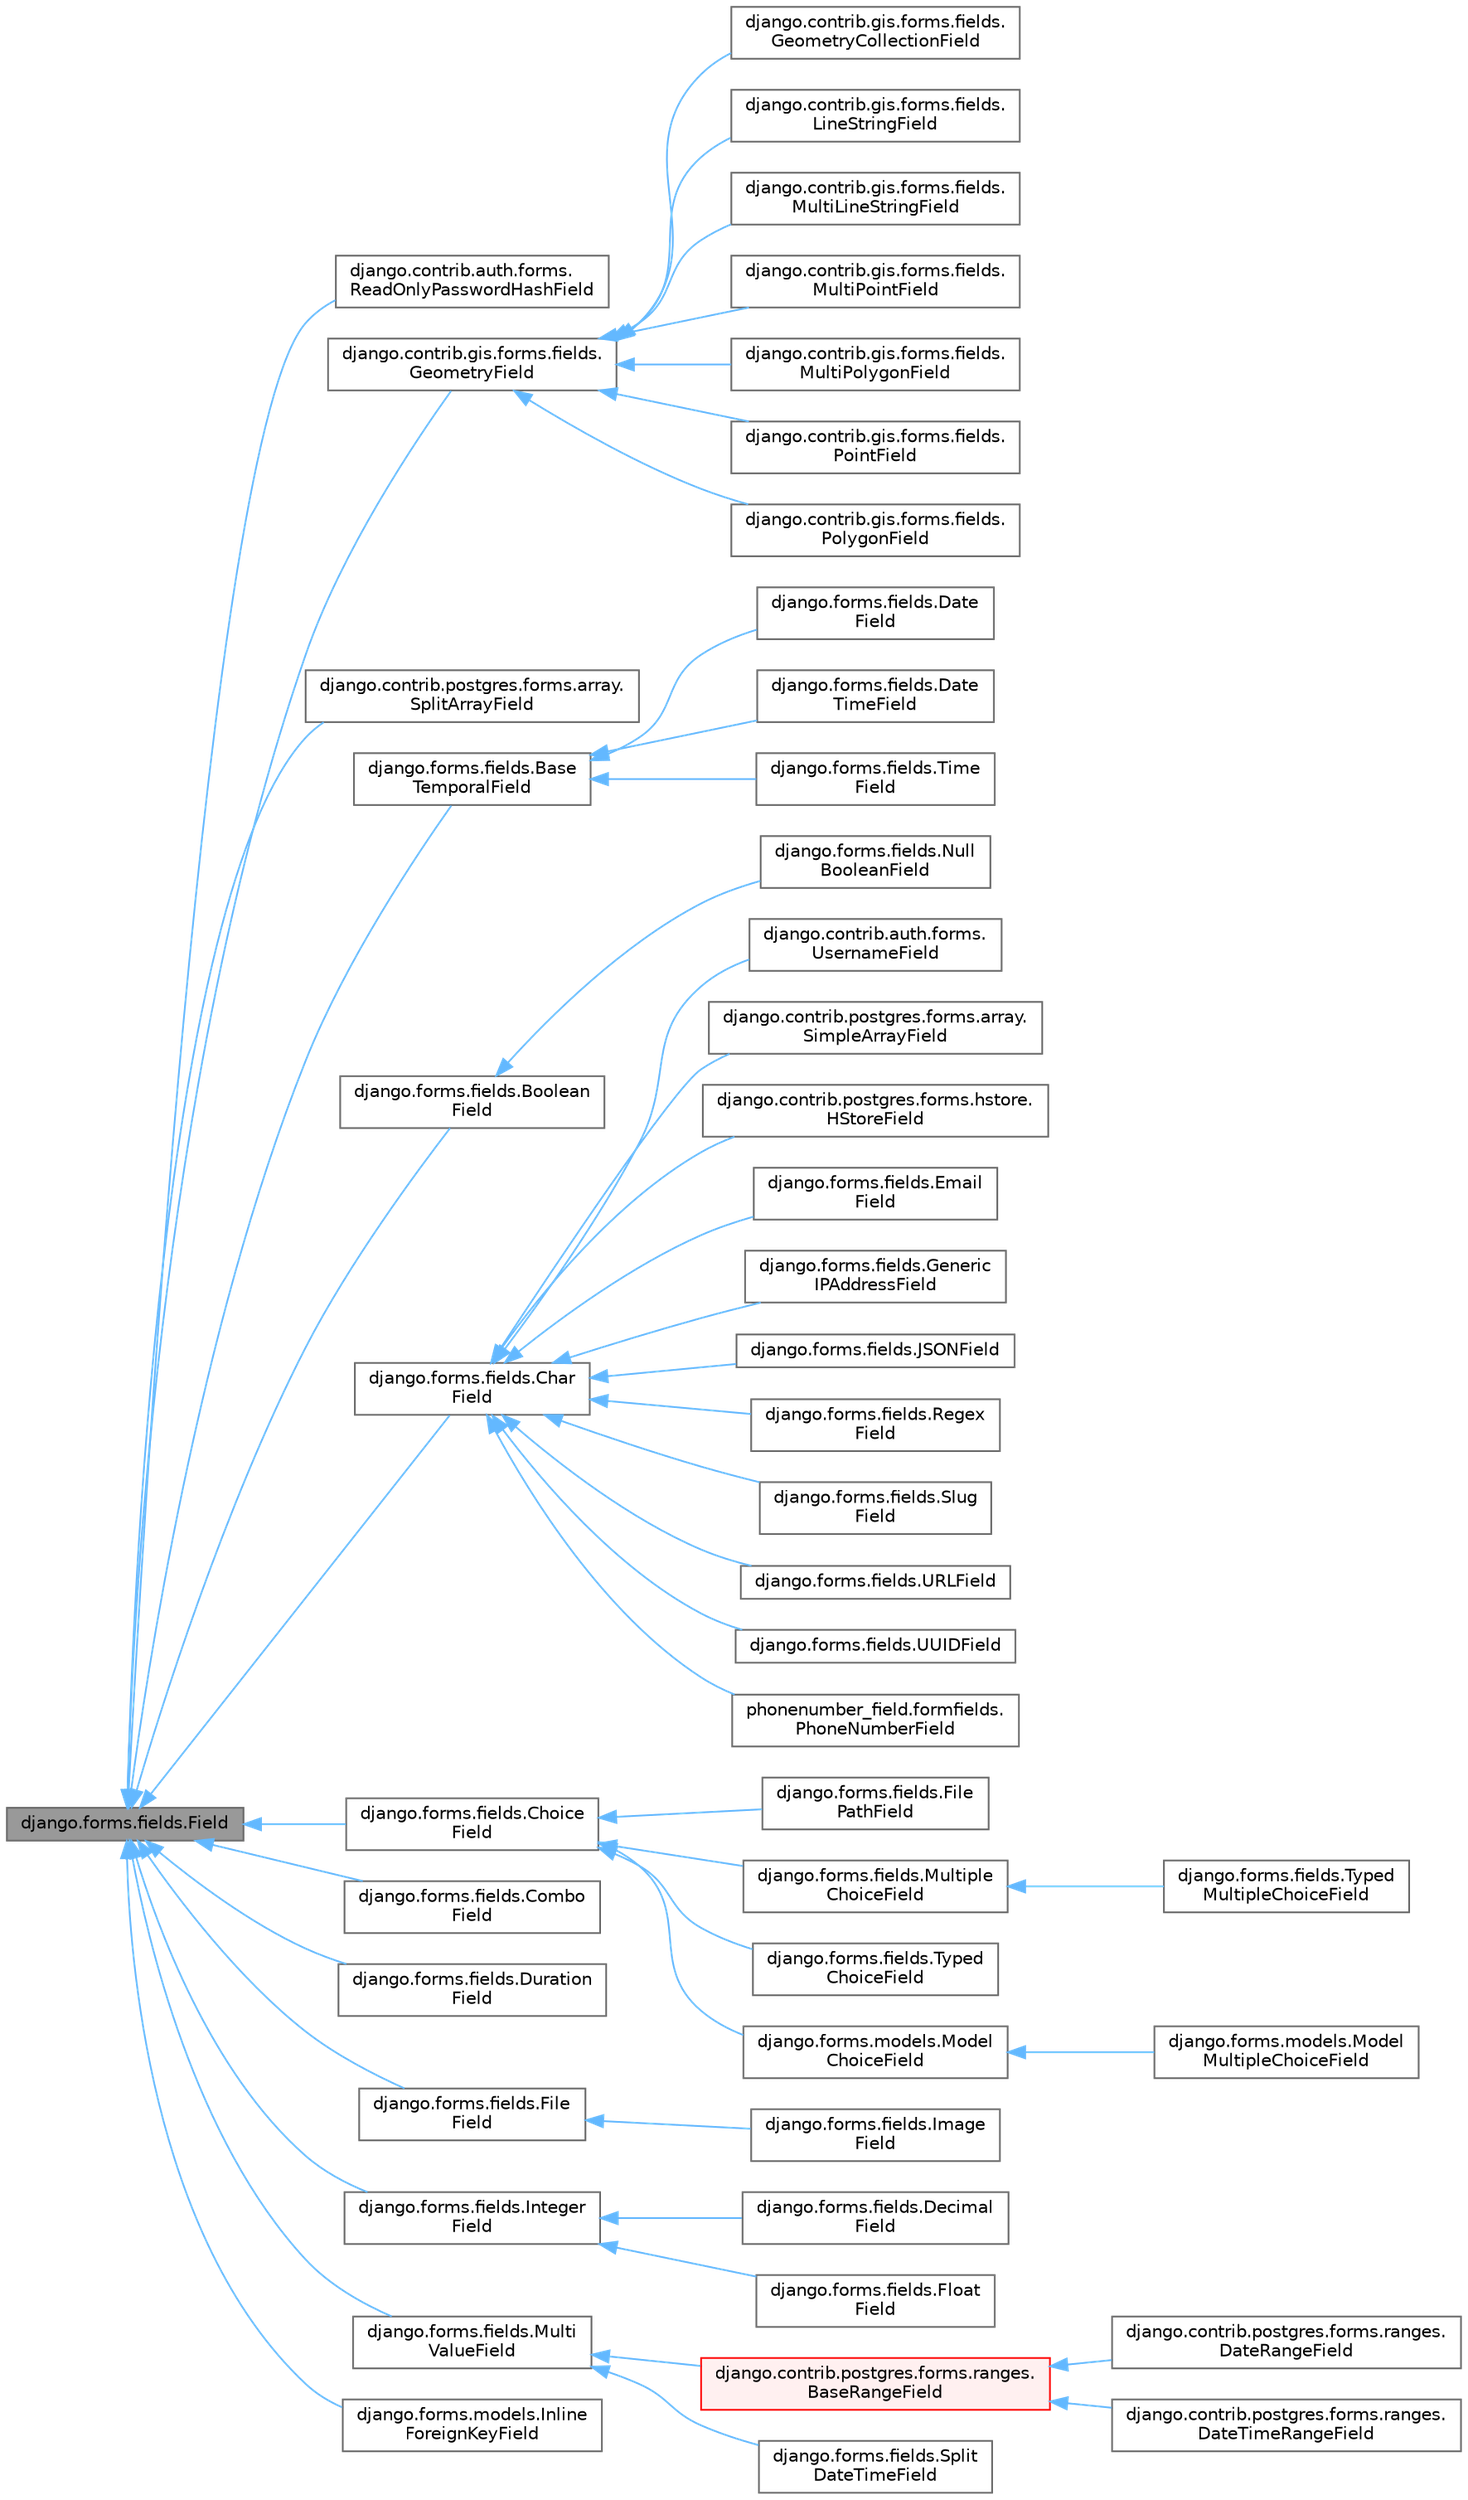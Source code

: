digraph "django.forms.fields.Field"
{
 // LATEX_PDF_SIZE
  bgcolor="transparent";
  edge [fontname=Helvetica,fontsize=10,labelfontname=Helvetica,labelfontsize=10];
  node [fontname=Helvetica,fontsize=10,shape=box,height=0.2,width=0.4];
  rankdir="LR";
  Node1 [id="Node000001",label="django.forms.fields.Field",height=0.2,width=0.4,color="gray40", fillcolor="grey60", style="filled", fontcolor="black",tooltip=" "];
  Node1 -> Node2 [id="edge1_Node000001_Node000002",dir="back",color="steelblue1",style="solid",tooltip=" "];
  Node2 [id="Node000002",label="django.contrib.auth.forms.\lReadOnlyPasswordHashField",height=0.2,width=0.4,color="gray40", fillcolor="white", style="filled",URL="$classdjango_1_1contrib_1_1auth_1_1forms_1_1_read_only_password_hash_field.html",tooltip=" "];
  Node1 -> Node3 [id="edge2_Node000001_Node000003",dir="back",color="steelblue1",style="solid",tooltip=" "];
  Node3 [id="Node000003",label="django.contrib.gis.forms.fields.\lGeometryField",height=0.2,width=0.4,color="gray40", fillcolor="white", style="filled",URL="$classdjango_1_1contrib_1_1gis_1_1forms_1_1fields_1_1_geometry_field.html",tooltip=" "];
  Node3 -> Node4 [id="edge3_Node000003_Node000004",dir="back",color="steelblue1",style="solid",tooltip=" "];
  Node4 [id="Node000004",label="django.contrib.gis.forms.fields.\lGeometryCollectionField",height=0.2,width=0.4,color="gray40", fillcolor="white", style="filled",URL="$classdjango_1_1contrib_1_1gis_1_1forms_1_1fields_1_1_geometry_collection_field.html",tooltip=" "];
  Node3 -> Node5 [id="edge4_Node000003_Node000005",dir="back",color="steelblue1",style="solid",tooltip=" "];
  Node5 [id="Node000005",label="django.contrib.gis.forms.fields.\lLineStringField",height=0.2,width=0.4,color="gray40", fillcolor="white", style="filled",URL="$classdjango_1_1contrib_1_1gis_1_1forms_1_1fields_1_1_line_string_field.html",tooltip=" "];
  Node3 -> Node6 [id="edge5_Node000003_Node000006",dir="back",color="steelblue1",style="solid",tooltip=" "];
  Node6 [id="Node000006",label="django.contrib.gis.forms.fields.\lMultiLineStringField",height=0.2,width=0.4,color="gray40", fillcolor="white", style="filled",URL="$classdjango_1_1contrib_1_1gis_1_1forms_1_1fields_1_1_multi_line_string_field.html",tooltip=" "];
  Node3 -> Node7 [id="edge6_Node000003_Node000007",dir="back",color="steelblue1",style="solid",tooltip=" "];
  Node7 [id="Node000007",label="django.contrib.gis.forms.fields.\lMultiPointField",height=0.2,width=0.4,color="gray40", fillcolor="white", style="filled",URL="$classdjango_1_1contrib_1_1gis_1_1forms_1_1fields_1_1_multi_point_field.html",tooltip=" "];
  Node3 -> Node8 [id="edge7_Node000003_Node000008",dir="back",color="steelblue1",style="solid",tooltip=" "];
  Node8 [id="Node000008",label="django.contrib.gis.forms.fields.\lMultiPolygonField",height=0.2,width=0.4,color="gray40", fillcolor="white", style="filled",URL="$classdjango_1_1contrib_1_1gis_1_1forms_1_1fields_1_1_multi_polygon_field.html",tooltip=" "];
  Node3 -> Node9 [id="edge8_Node000003_Node000009",dir="back",color="steelblue1",style="solid",tooltip=" "];
  Node9 [id="Node000009",label="django.contrib.gis.forms.fields.\lPointField",height=0.2,width=0.4,color="gray40", fillcolor="white", style="filled",URL="$classdjango_1_1contrib_1_1gis_1_1forms_1_1fields_1_1_point_field.html",tooltip=" "];
  Node3 -> Node10 [id="edge9_Node000003_Node000010",dir="back",color="steelblue1",style="solid",tooltip=" "];
  Node10 [id="Node000010",label="django.contrib.gis.forms.fields.\lPolygonField",height=0.2,width=0.4,color="gray40", fillcolor="white", style="filled",URL="$classdjango_1_1contrib_1_1gis_1_1forms_1_1fields_1_1_polygon_field.html",tooltip=" "];
  Node1 -> Node11 [id="edge10_Node000001_Node000011",dir="back",color="steelblue1",style="solid",tooltip=" "];
  Node11 [id="Node000011",label="django.contrib.postgres.forms.array.\lSplitArrayField",height=0.2,width=0.4,color="gray40", fillcolor="white", style="filled",URL="$classdjango_1_1contrib_1_1postgres_1_1forms_1_1array_1_1_split_array_field.html",tooltip=" "];
  Node1 -> Node12 [id="edge11_Node000001_Node000012",dir="back",color="steelblue1",style="solid",tooltip=" "];
  Node12 [id="Node000012",label="django.forms.fields.Base\lTemporalField",height=0.2,width=0.4,color="gray40", fillcolor="white", style="filled",URL="$classdjango_1_1forms_1_1fields_1_1_base_temporal_field.html",tooltip=" "];
  Node12 -> Node13 [id="edge12_Node000012_Node000013",dir="back",color="steelblue1",style="solid",tooltip=" "];
  Node13 [id="Node000013",label="django.forms.fields.Date\lField",height=0.2,width=0.4,color="gray40", fillcolor="white", style="filled",URL="$classdjango_1_1forms_1_1fields_1_1_date_field.html",tooltip=" "];
  Node12 -> Node14 [id="edge13_Node000012_Node000014",dir="back",color="steelblue1",style="solid",tooltip=" "];
  Node14 [id="Node000014",label="django.forms.fields.Date\lTimeField",height=0.2,width=0.4,color="gray40", fillcolor="white", style="filled",URL="$classdjango_1_1forms_1_1fields_1_1_date_time_field.html",tooltip=" "];
  Node12 -> Node15 [id="edge14_Node000012_Node000015",dir="back",color="steelblue1",style="solid",tooltip=" "];
  Node15 [id="Node000015",label="django.forms.fields.Time\lField",height=0.2,width=0.4,color="gray40", fillcolor="white", style="filled",URL="$classdjango_1_1forms_1_1fields_1_1_time_field.html",tooltip=" "];
  Node1 -> Node16 [id="edge15_Node000001_Node000016",dir="back",color="steelblue1",style="solid",tooltip=" "];
  Node16 [id="Node000016",label="django.forms.fields.Boolean\lField",height=0.2,width=0.4,color="gray40", fillcolor="white", style="filled",URL="$classdjango_1_1forms_1_1fields_1_1_boolean_field.html",tooltip=" "];
  Node16 -> Node17 [id="edge16_Node000016_Node000017",dir="back",color="steelblue1",style="solid",tooltip=" "];
  Node17 [id="Node000017",label="django.forms.fields.Null\lBooleanField",height=0.2,width=0.4,color="gray40", fillcolor="white", style="filled",URL="$classdjango_1_1forms_1_1fields_1_1_null_boolean_field.html",tooltip=" "];
  Node1 -> Node18 [id="edge17_Node000001_Node000018",dir="back",color="steelblue1",style="solid",tooltip=" "];
  Node18 [id="Node000018",label="django.forms.fields.Char\lField",height=0.2,width=0.4,color="gray40", fillcolor="white", style="filled",URL="$classdjango_1_1forms_1_1fields_1_1_char_field.html",tooltip=" "];
  Node18 -> Node19 [id="edge18_Node000018_Node000019",dir="back",color="steelblue1",style="solid",tooltip=" "];
  Node19 [id="Node000019",label="django.contrib.auth.forms.\lUsernameField",height=0.2,width=0.4,color="gray40", fillcolor="white", style="filled",URL="$classdjango_1_1contrib_1_1auth_1_1forms_1_1_username_field.html",tooltip=" "];
  Node18 -> Node20 [id="edge19_Node000018_Node000020",dir="back",color="steelblue1",style="solid",tooltip=" "];
  Node20 [id="Node000020",label="django.contrib.postgres.forms.array.\lSimpleArrayField",height=0.2,width=0.4,color="gray40", fillcolor="white", style="filled",URL="$classdjango_1_1contrib_1_1postgres_1_1forms_1_1array_1_1_simple_array_field.html",tooltip=" "];
  Node18 -> Node21 [id="edge20_Node000018_Node000021",dir="back",color="steelblue1",style="solid",tooltip=" "];
  Node21 [id="Node000021",label="django.contrib.postgres.forms.hstore.\lHStoreField",height=0.2,width=0.4,color="gray40", fillcolor="white", style="filled",URL="$classdjango_1_1contrib_1_1postgres_1_1forms_1_1hstore_1_1_h_store_field.html",tooltip=" "];
  Node18 -> Node22 [id="edge21_Node000018_Node000022",dir="back",color="steelblue1",style="solid",tooltip=" "];
  Node22 [id="Node000022",label="django.forms.fields.Email\lField",height=0.2,width=0.4,color="gray40", fillcolor="white", style="filled",URL="$classdjango_1_1forms_1_1fields_1_1_email_field.html",tooltip=" "];
  Node18 -> Node23 [id="edge22_Node000018_Node000023",dir="back",color="steelblue1",style="solid",tooltip=" "];
  Node23 [id="Node000023",label="django.forms.fields.Generic\lIPAddressField",height=0.2,width=0.4,color="gray40", fillcolor="white", style="filled",URL="$classdjango_1_1forms_1_1fields_1_1_generic_i_p_address_field.html",tooltip=" "];
  Node18 -> Node24 [id="edge23_Node000018_Node000024",dir="back",color="steelblue1",style="solid",tooltip=" "];
  Node24 [id="Node000024",label="django.forms.fields.JSONField",height=0.2,width=0.4,color="gray40", fillcolor="white", style="filled",URL="$classdjango_1_1forms_1_1fields_1_1_j_s_o_n_field.html",tooltip=" "];
  Node18 -> Node25 [id="edge24_Node000018_Node000025",dir="back",color="steelblue1",style="solid",tooltip=" "];
  Node25 [id="Node000025",label="django.forms.fields.Regex\lField",height=0.2,width=0.4,color="gray40", fillcolor="white", style="filled",URL="$classdjango_1_1forms_1_1fields_1_1_regex_field.html",tooltip=" "];
  Node18 -> Node26 [id="edge25_Node000018_Node000026",dir="back",color="steelblue1",style="solid",tooltip=" "];
  Node26 [id="Node000026",label="django.forms.fields.Slug\lField",height=0.2,width=0.4,color="gray40", fillcolor="white", style="filled",URL="$classdjango_1_1forms_1_1fields_1_1_slug_field.html",tooltip=" "];
  Node18 -> Node27 [id="edge26_Node000018_Node000027",dir="back",color="steelblue1",style="solid",tooltip=" "];
  Node27 [id="Node000027",label="django.forms.fields.URLField",height=0.2,width=0.4,color="gray40", fillcolor="white", style="filled",URL="$classdjango_1_1forms_1_1fields_1_1_u_r_l_field.html",tooltip=" "];
  Node18 -> Node28 [id="edge27_Node000018_Node000028",dir="back",color="steelblue1",style="solid",tooltip=" "];
  Node28 [id="Node000028",label="django.forms.fields.UUIDField",height=0.2,width=0.4,color="gray40", fillcolor="white", style="filled",URL="$classdjango_1_1forms_1_1fields_1_1_u_u_i_d_field.html",tooltip=" "];
  Node18 -> Node29 [id="edge28_Node000018_Node000029",dir="back",color="steelblue1",style="solid",tooltip=" "];
  Node29 [id="Node000029",label="phonenumber_field.formfields.\lPhoneNumberField",height=0.2,width=0.4,color="gray40", fillcolor="white", style="filled",URL="$classphonenumber__field_1_1formfields_1_1_phone_number_field.html",tooltip=" "];
  Node1 -> Node30 [id="edge29_Node000001_Node000030",dir="back",color="steelblue1",style="solid",tooltip=" "];
  Node30 [id="Node000030",label="django.forms.fields.Choice\lField",height=0.2,width=0.4,color="gray40", fillcolor="white", style="filled",URL="$classdjango_1_1forms_1_1fields_1_1_choice_field.html",tooltip=" "];
  Node30 -> Node31 [id="edge30_Node000030_Node000031",dir="back",color="steelblue1",style="solid",tooltip=" "];
  Node31 [id="Node000031",label="django.forms.fields.File\lPathField",height=0.2,width=0.4,color="gray40", fillcolor="white", style="filled",URL="$classdjango_1_1forms_1_1fields_1_1_file_path_field.html",tooltip=" "];
  Node30 -> Node32 [id="edge31_Node000030_Node000032",dir="back",color="steelblue1",style="solid",tooltip=" "];
  Node32 [id="Node000032",label="django.forms.fields.Multiple\lChoiceField",height=0.2,width=0.4,color="gray40", fillcolor="white", style="filled",URL="$classdjango_1_1forms_1_1fields_1_1_multiple_choice_field.html",tooltip=" "];
  Node32 -> Node33 [id="edge32_Node000032_Node000033",dir="back",color="steelblue1",style="solid",tooltip=" "];
  Node33 [id="Node000033",label="django.forms.fields.Typed\lMultipleChoiceField",height=0.2,width=0.4,color="gray40", fillcolor="white", style="filled",URL="$classdjango_1_1forms_1_1fields_1_1_typed_multiple_choice_field.html",tooltip=" "];
  Node30 -> Node34 [id="edge33_Node000030_Node000034",dir="back",color="steelblue1",style="solid",tooltip=" "];
  Node34 [id="Node000034",label="django.forms.fields.Typed\lChoiceField",height=0.2,width=0.4,color="gray40", fillcolor="white", style="filled",URL="$classdjango_1_1forms_1_1fields_1_1_typed_choice_field.html",tooltip=" "];
  Node30 -> Node35 [id="edge34_Node000030_Node000035",dir="back",color="steelblue1",style="solid",tooltip=" "];
  Node35 [id="Node000035",label="django.forms.models.Model\lChoiceField",height=0.2,width=0.4,color="gray40", fillcolor="white", style="filled",URL="$classdjango_1_1forms_1_1models_1_1_model_choice_field.html",tooltip=" "];
  Node35 -> Node36 [id="edge35_Node000035_Node000036",dir="back",color="steelblue1",style="solid",tooltip=" "];
  Node36 [id="Node000036",label="django.forms.models.Model\lMultipleChoiceField",height=0.2,width=0.4,color="gray40", fillcolor="white", style="filled",URL="$classdjango_1_1forms_1_1models_1_1_model_multiple_choice_field.html",tooltip=" "];
  Node1 -> Node37 [id="edge36_Node000001_Node000037",dir="back",color="steelblue1",style="solid",tooltip=" "];
  Node37 [id="Node000037",label="django.forms.fields.Combo\lField",height=0.2,width=0.4,color="gray40", fillcolor="white", style="filled",URL="$classdjango_1_1forms_1_1fields_1_1_combo_field.html",tooltip=" "];
  Node1 -> Node38 [id="edge37_Node000001_Node000038",dir="back",color="steelblue1",style="solid",tooltip=" "];
  Node38 [id="Node000038",label="django.forms.fields.Duration\lField",height=0.2,width=0.4,color="gray40", fillcolor="white", style="filled",URL="$classdjango_1_1forms_1_1fields_1_1_duration_field.html",tooltip=" "];
  Node1 -> Node39 [id="edge38_Node000001_Node000039",dir="back",color="steelblue1",style="solid",tooltip=" "];
  Node39 [id="Node000039",label="django.forms.fields.File\lField",height=0.2,width=0.4,color="gray40", fillcolor="white", style="filled",URL="$classdjango_1_1forms_1_1fields_1_1_file_field.html",tooltip=" "];
  Node39 -> Node40 [id="edge39_Node000039_Node000040",dir="back",color="steelblue1",style="solid",tooltip=" "];
  Node40 [id="Node000040",label="django.forms.fields.Image\lField",height=0.2,width=0.4,color="gray40", fillcolor="white", style="filled",URL="$classdjango_1_1forms_1_1fields_1_1_image_field.html",tooltip=" "];
  Node1 -> Node41 [id="edge40_Node000001_Node000041",dir="back",color="steelblue1",style="solid",tooltip=" "];
  Node41 [id="Node000041",label="django.forms.fields.Integer\lField",height=0.2,width=0.4,color="gray40", fillcolor="white", style="filled",URL="$classdjango_1_1forms_1_1fields_1_1_integer_field.html",tooltip=" "];
  Node41 -> Node42 [id="edge41_Node000041_Node000042",dir="back",color="steelblue1",style="solid",tooltip=" "];
  Node42 [id="Node000042",label="django.forms.fields.Decimal\lField",height=0.2,width=0.4,color="gray40", fillcolor="white", style="filled",URL="$classdjango_1_1forms_1_1fields_1_1_decimal_field.html",tooltip=" "];
  Node41 -> Node43 [id="edge42_Node000041_Node000043",dir="back",color="steelblue1",style="solid",tooltip=" "];
  Node43 [id="Node000043",label="django.forms.fields.Float\lField",height=0.2,width=0.4,color="gray40", fillcolor="white", style="filled",URL="$classdjango_1_1forms_1_1fields_1_1_float_field.html",tooltip=" "];
  Node1 -> Node44 [id="edge43_Node000001_Node000044",dir="back",color="steelblue1",style="solid",tooltip=" "];
  Node44 [id="Node000044",label="django.forms.fields.Multi\lValueField",height=0.2,width=0.4,color="gray40", fillcolor="white", style="filled",URL="$classdjango_1_1forms_1_1fields_1_1_multi_value_field.html",tooltip=" "];
  Node44 -> Node45 [id="edge44_Node000044_Node000045",dir="back",color="steelblue1",style="solid",tooltip=" "];
  Node45 [id="Node000045",label="django.contrib.postgres.forms.ranges.\lBaseRangeField",height=0.2,width=0.4,color="red", fillcolor="#FFF0F0", style="filled",URL="$classdjango_1_1contrib_1_1postgres_1_1forms_1_1ranges_1_1_base_range_field.html",tooltip=" "];
  Node45 -> Node46 [id="edge45_Node000045_Node000046",dir="back",color="steelblue1",style="solid",tooltip=" "];
  Node46 [id="Node000046",label="django.contrib.postgres.forms.ranges.\lDateRangeField",height=0.2,width=0.4,color="gray40", fillcolor="white", style="filled",URL="$classdjango_1_1contrib_1_1postgres_1_1forms_1_1ranges_1_1_date_range_field.html",tooltip=" "];
  Node45 -> Node47 [id="edge46_Node000045_Node000047",dir="back",color="steelblue1",style="solid",tooltip=" "];
  Node47 [id="Node000047",label="django.contrib.postgres.forms.ranges.\lDateTimeRangeField",height=0.2,width=0.4,color="gray40", fillcolor="white", style="filled",URL="$classdjango_1_1contrib_1_1postgres_1_1forms_1_1ranges_1_1_date_time_range_field.html",tooltip=" "];
  Node44 -> Node50 [id="edge47_Node000044_Node000050",dir="back",color="steelblue1",style="solid",tooltip=" "];
  Node50 [id="Node000050",label="django.forms.fields.Split\lDateTimeField",height=0.2,width=0.4,color="gray40", fillcolor="white", style="filled",URL="$classdjango_1_1forms_1_1fields_1_1_split_date_time_field.html",tooltip=" "];
  Node1 -> Node51 [id="edge48_Node000001_Node000051",dir="back",color="steelblue1",style="solid",tooltip=" "];
  Node51 [id="Node000051",label="django.forms.models.Inline\lForeignKeyField",height=0.2,width=0.4,color="gray40", fillcolor="white", style="filled",URL="$classdjango_1_1forms_1_1models_1_1_inline_foreign_key_field.html",tooltip=" "];
}
